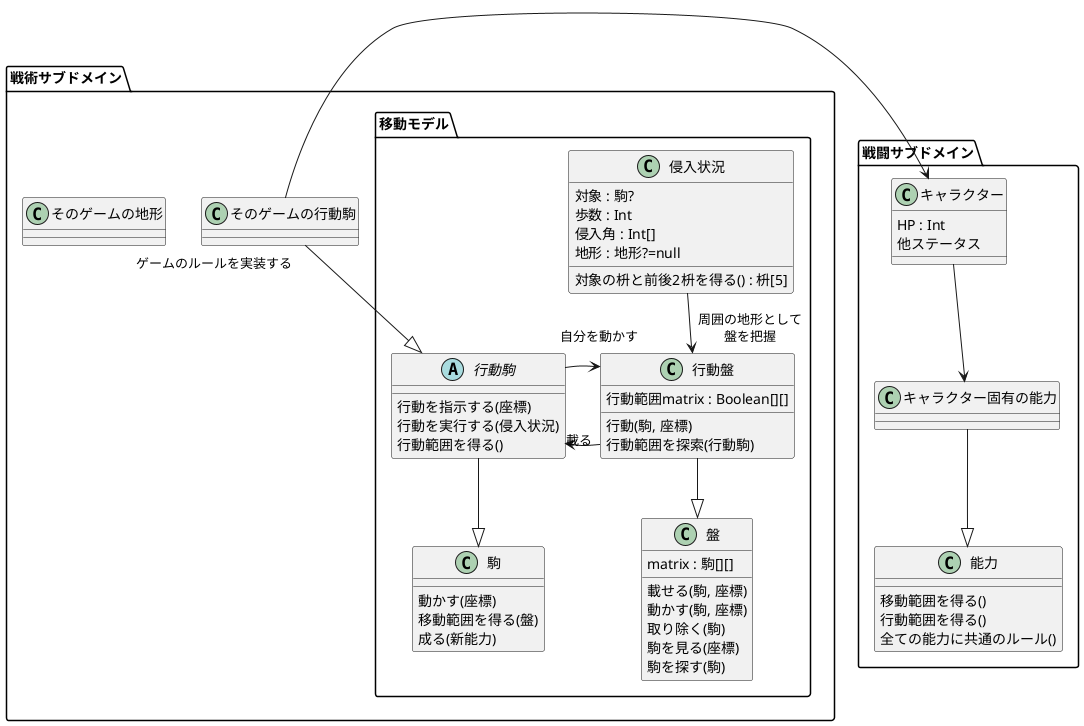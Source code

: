 @startuml

package 戦術サブドメイン {
package 移動モデル {

class 盤{
matrix : 駒[][]
載せる(駒, 座標)
動かす(駒, 座標)
取り除く(駒)
駒を見る(座標)
駒を探す(駒)
}
class 駒{
動かす(座標)
移動範囲を得る(盤)
成る(新能力)
}

abstract 行動駒{
行動を指示する(座標)
行動を実行する(侵入状況)
行動範囲を得る()
}
class 行動盤{
行動範囲matrix : Boolean[][]
行動(駒, 座標)
行動範囲を探索(行動駒)
}
class 侵入状況{
対象 : 駒?
 歩数 : Int
  侵入角 : Int[]
   地形 : 地形?=null
   対象の枡と前後2枡を得る() : 枡[5]
}
}
class そのゲームの行動駒

class そのゲームの地形

}
package 戦闘サブドメイン {
    class キャラクター{
    HP : Int
    他ステータス
    }

    class キャラクター固有の能力

    class 能力{
    移動範囲を得る()
    行動範囲を得る()
    全ての能力に共通のルール()
    }

}


そのゲームの行動駒 "ゲームのルールを実装する" --|> 行動駒
行動盤 -right-> "載る" 行動駒
行動駒 -left-> "自分を動かす" 行動盤
'駒 -right->  能力
'人 "動かす　" --> 行動駒
'人  "俯瞰する" --> 行動盤
行動駒 -down-|>  駒
行動盤 -down-|>  盤
侵入状況 --> "周囲の地形として\n盤を把握" 行動盤
キャラクター --> キャラクター固有の能力
キャラクター固有の能力 --|> 能力
そのゲームの行動駒 -right-> キャラクター
@enduml